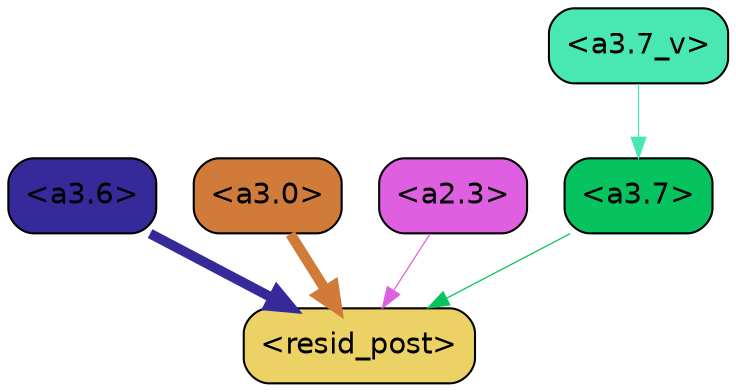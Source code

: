 strict digraph "" {
	graph [bgcolor=transparent,
		layout=dot,
		overlap=false,
		splines=true
	];
	"<a3.7>"	[color=black,
		fillcolor="#06c35f",
		fontname=Helvetica,
		shape=box,
		style="filled, rounded"];
	"<resid_post>"	[color=black,
		fillcolor="#ecd265",
		fontname=Helvetica,
		shape=box,
		style="filled, rounded"];
	"<a3.7>" -> "<resid_post>"	[color="#06c35f",
		penwidth=0.6];
	"<a3.6>"	[color=black,
		fillcolor="#362999",
		fontname=Helvetica,
		shape=box,
		style="filled, rounded"];
	"<a3.6>" -> "<resid_post>"	[color="#362999",
		penwidth=4.749041676521301];
	"<a3.0>"	[color=black,
		fillcolor="#d07b39",
		fontname=Helvetica,
		shape=box,
		style="filled, rounded"];
	"<a3.0>" -> "<resid_post>"	[color="#d07b39",
		penwidth=5.004215121269226];
	"<a2.3>"	[color=black,
		fillcolor="#de60e0",
		fontname=Helvetica,
		shape=box,
		style="filled, rounded"];
	"<a2.3>" -> "<resid_post>"	[color="#de60e0",
		penwidth=0.6];
	"<a3.7_v>"	[color=black,
		fillcolor="#49e7b1",
		fontname=Helvetica,
		shape=box,
		style="filled, rounded"];
	"<a3.7_v>" -> "<a3.7>"	[color="#49e7b1",
		penwidth=0.6];
}
